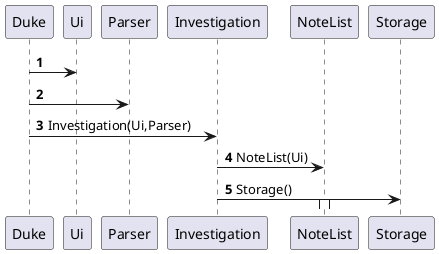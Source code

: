@startuml
'https://plantuml.com/sequence-diagram

autonumber
Duke-> Ui
Duke-> Parser
Duke-> Investigation : Investigation(Ui,Parser)

Investigation-> NoteList : NoteList(Ui)
Investigation-> Storage : Storage()

activate NoteList

@enduml